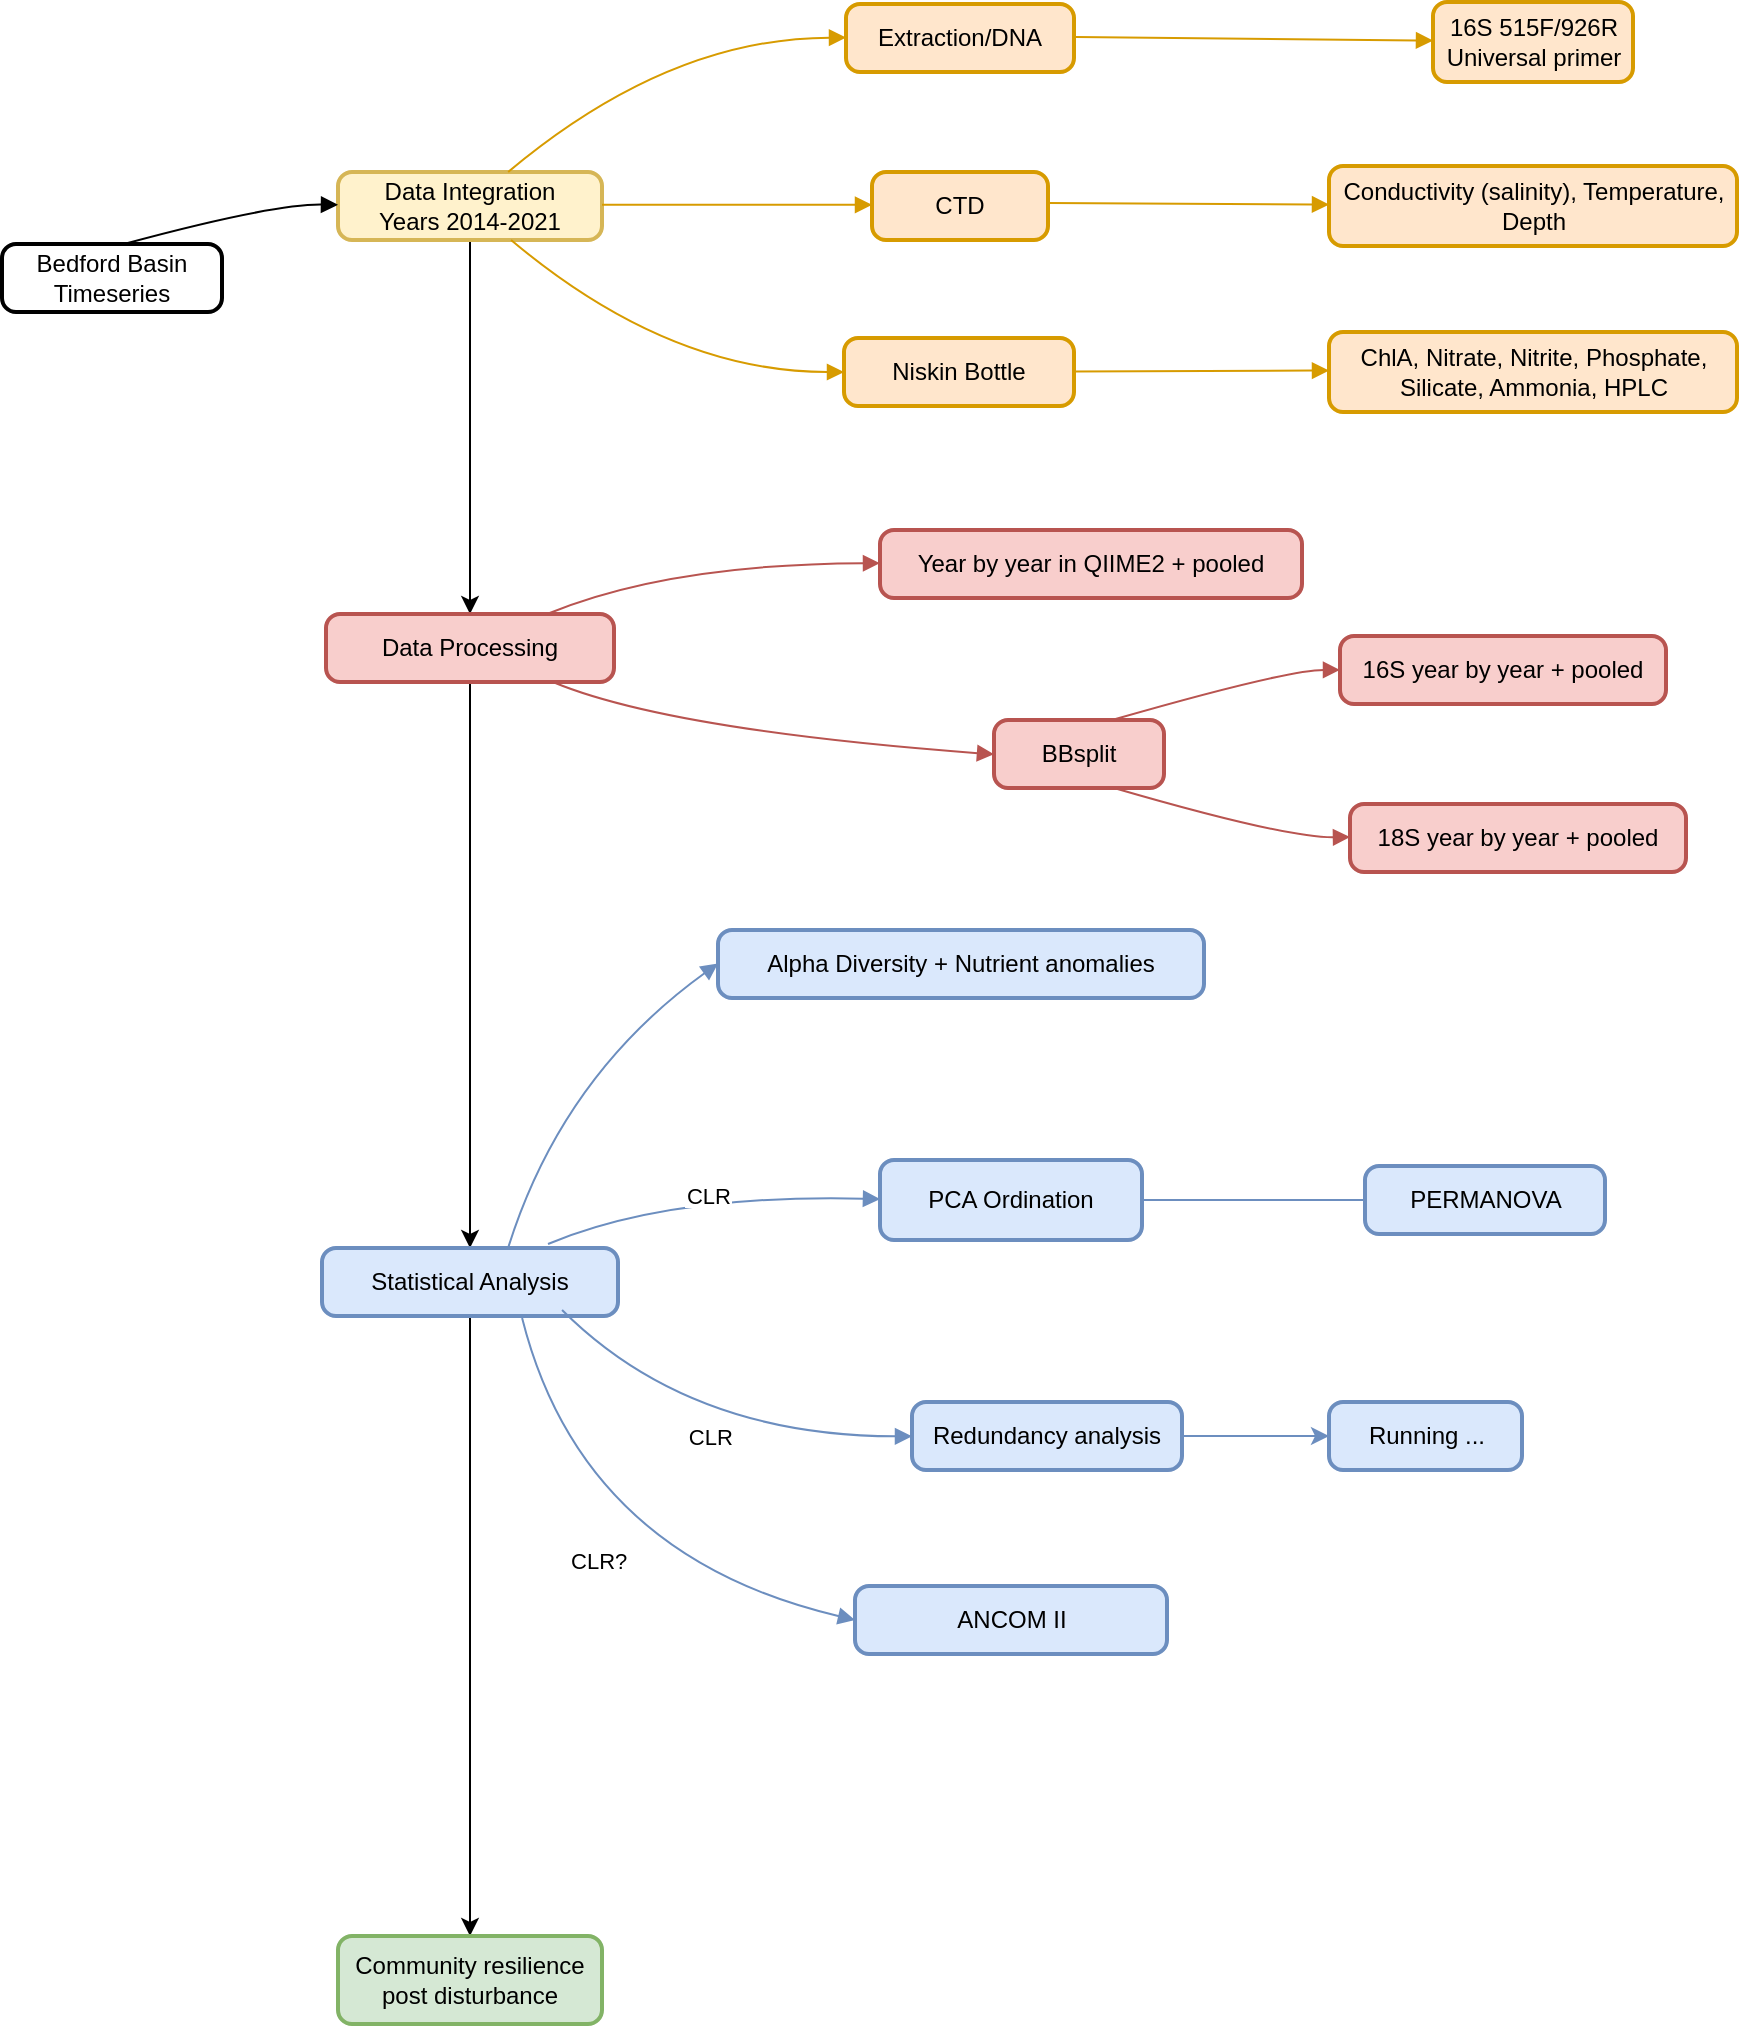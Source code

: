 <mxfile version="21.8.2" type="device">
  <diagram name="Page-1" id="ovIp08J3zJQyhg0kfAAK">
    <mxGraphModel dx="2621" dy="2074" grid="1" gridSize="10" guides="1" tooltips="1" connect="1" arrows="1" fold="1" page="1" pageScale="1" pageWidth="850" pageHeight="1100" math="0" shadow="0">
      <root>
        <mxCell id="0" />
        <mxCell id="1" parent="0" />
        <mxCell id="2" value="Bedford Basin Timeseries" style="rounded=1;absoluteArcSize=1;arcSize=14;whiteSpace=wrap;strokeWidth=2;" parent="1" vertex="1">
          <mxGeometry y="120" width="110" height="34" as="geometry" />
        </mxCell>
        <mxCell id="zB6w6xwbPMCd1jDjVBRI-50" style="edgeStyle=orthogonalEdgeStyle;rounded=0;orthogonalLoop=1;jettySize=auto;html=1;entryX=0.5;entryY=0;entryDx=0;entryDy=0;" parent="1" source="3" target="4" edge="1">
          <mxGeometry relative="1" as="geometry" />
        </mxCell>
        <mxCell id="3" value="Data Integration&#xa;Years 2014-2021" style="rounded=1;absoluteArcSize=1;arcSize=14;whiteSpace=wrap;strokeWidth=2;fillColor=#fff2cc;strokeColor=#d6b656;" parent="1" vertex="1">
          <mxGeometry x="168" y="84" width="132" height="34" as="geometry" />
        </mxCell>
        <mxCell id="zB6w6xwbPMCd1jDjVBRI-51" style="edgeStyle=orthogonalEdgeStyle;rounded=0;orthogonalLoop=1;jettySize=auto;html=1;entryX=0.5;entryY=0;entryDx=0;entryDy=0;" parent="1" source="4" target="5" edge="1">
          <mxGeometry relative="1" as="geometry" />
        </mxCell>
        <mxCell id="4" value="Data Processing" style="rounded=1;absoluteArcSize=1;arcSize=14;whiteSpace=wrap;strokeWidth=2;fillColor=#f8cecc;strokeColor=#b85450;" parent="1" vertex="1">
          <mxGeometry x="162" y="305" width="144" height="34" as="geometry" />
        </mxCell>
        <mxCell id="IMxCHeVtLVEzoFQelqsQ-26" style="edgeStyle=orthogonalEdgeStyle;rounded=0;orthogonalLoop=1;jettySize=auto;html=1;entryX=0.5;entryY=0;entryDx=0;entryDy=0;" edge="1" parent="1" source="5" target="IMxCHeVtLVEzoFQelqsQ-28">
          <mxGeometry relative="1" as="geometry">
            <mxPoint x="234" y="961" as="targetPoint" />
          </mxGeometry>
        </mxCell>
        <mxCell id="5" value="Statistical Analysis" style="rounded=1;absoluteArcSize=1;arcSize=14;whiteSpace=wrap;strokeWidth=2;fillColor=#dae8fc;strokeColor=#6c8ebf;" parent="1" vertex="1">
          <mxGeometry x="160" y="622" width="148" height="34" as="geometry" />
        </mxCell>
        <mxCell id="6" value="Extraction/DNA" style="rounded=1;absoluteArcSize=1;arcSize=14;whiteSpace=wrap;strokeWidth=2;fillColor=#ffe6cc;strokeColor=#d79b00;" parent="1" vertex="1">
          <mxGeometry x="422" width="114" height="34" as="geometry" />
        </mxCell>
        <mxCell id="7" value="CTD" style="rounded=1;absoluteArcSize=1;arcSize=14;whiteSpace=wrap;strokeWidth=2;fillColor=#ffe6cc;strokeColor=#d79b00;" parent="1" vertex="1">
          <mxGeometry x="435" y="84" width="88" height="34" as="geometry" />
        </mxCell>
        <mxCell id="8" value="Niskin Bottle" style="rounded=1;absoluteArcSize=1;arcSize=14;whiteSpace=wrap;strokeWidth=2;fillColor=#ffe6cc;strokeColor=#d79b00;" parent="1" vertex="1">
          <mxGeometry x="421" y="167" width="115" height="34" as="geometry" />
        </mxCell>
        <mxCell id="9" value="Year by year in QIIME2 + pooled" style="rounded=1;absoluteArcSize=1;arcSize=14;whiteSpace=wrap;strokeWidth=2;fillColor=#f8cecc;strokeColor=#b85450;" parent="1" vertex="1">
          <mxGeometry x="439" y="263" width="211" height="34" as="geometry" />
        </mxCell>
        <mxCell id="10" value="BBsplit" style="rounded=1;absoluteArcSize=1;arcSize=14;whiteSpace=wrap;strokeWidth=2;fillColor=#f8cecc;strokeColor=#b85450;" parent="1" vertex="1">
          <mxGeometry x="496" y="358" width="85" height="34" as="geometry" />
        </mxCell>
        <mxCell id="11" value="Alpha Diversity + Nutrient anomalies" style="rounded=1;absoluteArcSize=1;arcSize=14;whiteSpace=wrap;strokeWidth=2;fillColor=#dae8fc;strokeColor=#6c8ebf;" parent="1" vertex="1">
          <mxGeometry x="358" y="463" width="243" height="34" as="geometry" />
        </mxCell>
        <mxCell id="12" value="ANCOM II" style="rounded=1;absoluteArcSize=1;arcSize=14;whiteSpace=wrap;strokeWidth=2;fillColor=#dae8fc;strokeColor=#6c8ebf;" parent="1" vertex="1">
          <mxGeometry x="426.5" y="791" width="156" height="34" as="geometry" />
        </mxCell>
        <mxCell id="17" value="" style="curved=1;startArrow=none;endArrow=block;exitX=0.556;exitY=-0.012;entryX=-0.002;entryY=0.482;" parent="1" source="2" target="3" edge="1">
          <mxGeometry relative="1" as="geometry">
            <Array as="points">
              <mxPoint x="135" y="100" />
            </Array>
          </mxGeometry>
        </mxCell>
        <mxCell id="20" value="" style="curved=1;startArrow=none;endArrow=block;exitX=0.648;exitY=-0.012;entryX=0.003;entryY=0.494;fillColor=#ffe6cc;strokeColor=#d79b00;" parent="1" source="3" target="6" edge="1">
          <mxGeometry relative="1" as="geometry">
            <Array as="points">
              <mxPoint x="333" y="17" />
            </Array>
          </mxGeometry>
        </mxCell>
        <mxCell id="21" value="" style="curved=1;startArrow=none;endArrow=block;exitX=0.997;exitY=0.482;entryX=0.003;entryY=0.482;fillColor=#ffe6cc;strokeColor=#d79b00;" parent="1" source="3" target="7" edge="1">
          <mxGeometry relative="1" as="geometry">
            <Array as="points" />
          </mxGeometry>
        </mxCell>
        <mxCell id="22" value="" style="curved=1;startArrow=none;endArrow=block;exitX=0.648;exitY=0.976;entryX=0.004;entryY=0.5;fillColor=#ffe6cc;strokeColor=#d79b00;" parent="1" source="3" target="8" edge="1">
          <mxGeometry relative="1" as="geometry">
            <Array as="points">
              <mxPoint x="333" y="184" />
            </Array>
          </mxGeometry>
        </mxCell>
        <mxCell id="23" value="" style="curved=1;startArrow=none;endArrow=block;exitX=0.774;exitY=-0.012;entryX=0.004;entryY=0.488;fillColor=#f8cecc;strokeColor=#b85450;" parent="1" source="4" target="9" edge="1">
          <mxGeometry relative="1" as="geometry">
            <Array as="points">
              <mxPoint x="333" y="280" />
            </Array>
          </mxGeometry>
        </mxCell>
        <mxCell id="24" value="" style="curved=1;startArrow=none;endArrow=block;exitX=0.774;exitY=0.976;entryX=0.007;entryY=0.505;fillColor=#f8cecc;strokeColor=#b85450;" parent="1" source="4" target="10" edge="1">
          <mxGeometry relative="1" as="geometry">
            <Array as="points">
              <mxPoint x="333" y="363" />
            </Array>
          </mxGeometry>
        </mxCell>
        <mxCell id="25" value="" style="curved=1;startArrow=none;endArrow=block;exitX=0.632;exitY=-0.013;entryX=-0.001;entryY=0.493;fillColor=#dae8fc;strokeColor=#6c8ebf;" parent="1" source="5" target="11" edge="1">
          <mxGeometry relative="1" as="geometry">
            <Array as="points">
              <mxPoint x="280" y="536" />
            </Array>
          </mxGeometry>
        </mxCell>
        <mxCell id="26" value="CLR?" style="curved=1;startArrow=none;endArrow=block;entryX=-0.0;entryY=0.499;exitX=0.676;exitY=1.03;exitDx=0;exitDy=0;fillColor=#dae8fc;strokeColor=#6c8ebf;exitPerimeter=0;" parent="1" source="5" target="12" edge="1">
          <mxGeometry relative="1" as="geometry">
            <Array as="points">
              <mxPoint x="290" y="776" />
            </Array>
            <mxPoint x="271" y="691" as="sourcePoint" />
          </mxGeometry>
        </mxCell>
        <mxCell id="zB6w6xwbPMCd1jDjVBRI-44" value="16S 515F/926R&#xa;Universal primer" style="rounded=1;absoluteArcSize=1;arcSize=14;whiteSpace=wrap;strokeWidth=2;fillColor=#ffe6cc;strokeColor=#d79b00;" parent="1" vertex="1">
          <mxGeometry x="715.5" y="-1" width="100" height="40" as="geometry" />
        </mxCell>
        <mxCell id="zB6w6xwbPMCd1jDjVBRI-47" value="" style="curved=1;startArrow=none;endArrow=block;exitX=0.997;exitY=0.482;entryX=0.003;entryY=0.482;fillColor=#ffe6cc;strokeColor=#d79b00;" parent="1" target="zB6w6xwbPMCd1jDjVBRI-44" edge="1">
          <mxGeometry relative="1" as="geometry">
            <Array as="points" />
            <mxPoint x="537" y="16.5" as="sourcePoint" />
          </mxGeometry>
        </mxCell>
        <mxCell id="zB6w6xwbPMCd1jDjVBRI-53" value="Conductivity (salinity), Temperature, Depth" style="rounded=1;absoluteArcSize=1;arcSize=14;whiteSpace=wrap;strokeWidth=2;fillColor=#ffe6cc;strokeColor=#d79b00;" parent="1" vertex="1">
          <mxGeometry x="663.5" y="81" width="204" height="40" as="geometry" />
        </mxCell>
        <mxCell id="zB6w6xwbPMCd1jDjVBRI-54" value="" style="curved=1;startArrow=none;endArrow=block;exitX=0.997;exitY=0.482;entryX=0.003;entryY=0.482;fillColor=#ffe6cc;strokeColor=#d79b00;" parent="1" target="zB6w6xwbPMCd1jDjVBRI-53" edge="1">
          <mxGeometry relative="1" as="geometry">
            <Array as="points" />
            <mxPoint x="523" y="99.5" as="sourcePoint" />
          </mxGeometry>
        </mxCell>
        <mxCell id="zB6w6xwbPMCd1jDjVBRI-55" value="ChlA, Nitrate, Nitrite, Phosphate, Silicate, Ammonia, HPLC" style="rounded=1;absoluteArcSize=1;arcSize=14;whiteSpace=wrap;strokeWidth=2;fillColor=#ffe6cc;strokeColor=#d79b00;" parent="1" vertex="1">
          <mxGeometry x="663.5" y="164" width="204" height="40" as="geometry" />
        </mxCell>
        <mxCell id="zB6w6xwbPMCd1jDjVBRI-56" value="" style="curved=1;startArrow=none;endArrow=block;entryX=0.003;entryY=0.482;fillColor=#ffe6cc;strokeColor=#d79b00;" parent="1" source="8" target="zB6w6xwbPMCd1jDjVBRI-55" edge="1">
          <mxGeometry relative="1" as="geometry">
            <Array as="points" />
            <mxPoint x="541.5" y="183.5" as="sourcePoint" />
          </mxGeometry>
        </mxCell>
        <mxCell id="zB6w6xwbPMCd1jDjVBRI-60" value="16S year by year + pooled" style="rounded=1;absoluteArcSize=1;arcSize=14;whiteSpace=wrap;strokeWidth=2;fillColor=#f8cecc;strokeColor=#b85450;" parent="1" vertex="1">
          <mxGeometry x="669" y="316" width="163" height="34" as="geometry" />
        </mxCell>
        <mxCell id="zB6w6xwbPMCd1jDjVBRI-61" value="18S year by year + pooled" style="rounded=1;absoluteArcSize=1;arcSize=14;whiteSpace=wrap;strokeWidth=2;fillColor=#f8cecc;strokeColor=#b85450;" parent="1" vertex="1">
          <mxGeometry x="674" y="400" width="168" height="34" as="geometry" />
        </mxCell>
        <mxCell id="zB6w6xwbPMCd1jDjVBRI-62" value="" style="curved=1;startArrow=none;endArrow=block;exitX=0.74;exitY=-0.001;entryX=0.002;entryY=0.499;fillColor=#f8cecc;strokeColor=#b85450;" parent="1" target="zB6w6xwbPMCd1jDjVBRI-60" edge="1">
          <mxGeometry relative="1" as="geometry">
            <Array as="points">
              <mxPoint x="642" y="333" />
            </Array>
            <mxPoint x="555" y="358" as="sourcePoint" />
          </mxGeometry>
        </mxCell>
        <mxCell id="zB6w6xwbPMCd1jDjVBRI-63" value="" style="curved=1;startArrow=none;endArrow=block;exitX=0.74;exitY=0.987;entryX=-0.002;entryY=0.487;fillColor=#f8cecc;strokeColor=#b85450;" parent="1" target="zB6w6xwbPMCd1jDjVBRI-61" edge="1">
          <mxGeometry relative="1" as="geometry">
            <Array as="points">
              <mxPoint x="642" y="417" />
            </Array>
            <mxPoint x="556" y="392" as="sourcePoint" />
          </mxGeometry>
        </mxCell>
        <mxCell id="zB6w6xwbPMCd1jDjVBRI-72" style="edgeStyle=orthogonalEdgeStyle;rounded=0;orthogonalLoop=1;jettySize=auto;html=1;fillColor=#dae8fc;strokeColor=#6c8ebf;" parent="1" source="zB6w6xwbPMCd1jDjVBRI-64" edge="1">
          <mxGeometry relative="1" as="geometry">
            <mxPoint x="710" y="598" as="targetPoint" />
          </mxGeometry>
        </mxCell>
        <mxCell id="zB6w6xwbPMCd1jDjVBRI-64" value="PCA Ordination" style="rounded=1;absoluteArcSize=1;arcSize=14;whiteSpace=wrap;strokeWidth=2;fillColor=#dae8fc;strokeColor=#6c8ebf;" parent="1" vertex="1">
          <mxGeometry x="439" y="578" width="131" height="40" as="geometry" />
        </mxCell>
        <mxCell id="zB6w6xwbPMCd1jDjVBRI-65" value="CLR" style="curved=1;startArrow=none;endArrow=block;exitX=0.774;exitY=-0.012;entryX=0.004;entryY=0.488;fillColor=#dae8fc;strokeColor=#6c8ebf;" parent="1" target="zB6w6xwbPMCd1jDjVBRI-64" edge="1">
          <mxGeometry relative="1" as="geometry">
            <Array as="points">
              <mxPoint x="333" y="595" />
            </Array>
            <mxPoint x="273" y="620" as="sourcePoint" />
          </mxGeometry>
        </mxCell>
        <mxCell id="zB6w6xwbPMCd1jDjVBRI-74" style="edgeStyle=orthogonalEdgeStyle;rounded=0;orthogonalLoop=1;jettySize=auto;html=1;exitX=1;exitY=0.5;exitDx=0;exitDy=0;entryX=0;entryY=0.5;entryDx=0;entryDy=0;fillColor=#dae8fc;strokeColor=#6c8ebf;" parent="1" source="zB6w6xwbPMCd1jDjVBRI-66" target="zB6w6xwbPMCd1jDjVBRI-68" edge="1">
          <mxGeometry relative="1" as="geometry" />
        </mxCell>
        <mxCell id="zB6w6xwbPMCd1jDjVBRI-66" value="Redundancy analysis" style="rounded=1;absoluteArcSize=1;arcSize=14;whiteSpace=wrap;strokeWidth=2;fillColor=#dae8fc;strokeColor=#6c8ebf;" parent="1" vertex="1">
          <mxGeometry x="455" y="699" width="135" height="34" as="geometry" />
        </mxCell>
        <mxCell id="zB6w6xwbPMCd1jDjVBRI-67" value="CLR" style="curved=1;startArrow=none;endArrow=block;entryX=0.007;entryY=0.505;fillColor=#dae8fc;strokeColor=#6c8ebf;exitX=0.811;exitY=0.912;exitDx=0;exitDy=0;exitPerimeter=0;" parent="1" source="5" target="zB6w6xwbPMCd1jDjVBRI-66" edge="1">
          <mxGeometry relative="1" as="geometry">
            <Array as="points">
              <mxPoint x="343" y="716" />
            </Array>
            <mxPoint x="280" y="661" as="sourcePoint" />
          </mxGeometry>
        </mxCell>
        <mxCell id="zB6w6xwbPMCd1jDjVBRI-68" value="Running ..." style="rounded=1;absoluteArcSize=1;arcSize=14;whiteSpace=wrap;strokeWidth=2;fillColor=#dae8fc;strokeColor=#6c8ebf;" parent="1" vertex="1">
          <mxGeometry x="663.5" y="699" width="96.5" height="34" as="geometry" />
        </mxCell>
        <mxCell id="zB6w6xwbPMCd1jDjVBRI-73" value="PERMANOVA" style="rounded=1;absoluteArcSize=1;arcSize=14;whiteSpace=wrap;strokeWidth=2;fillColor=#dae8fc;strokeColor=#6c8ebf;" parent="1" vertex="1">
          <mxGeometry x="681.5" y="581" width="120" height="34" as="geometry" />
        </mxCell>
        <mxCell id="IMxCHeVtLVEzoFQelqsQ-28" value="Community resilience post disturbance" style="rounded=1;absoluteArcSize=1;arcSize=14;whiteSpace=wrap;strokeWidth=2;fillColor=#d5e8d4;strokeColor=#82b366;" vertex="1" parent="1">
          <mxGeometry x="168" y="966" width="132" height="44" as="geometry" />
        </mxCell>
      </root>
    </mxGraphModel>
  </diagram>
</mxfile>

